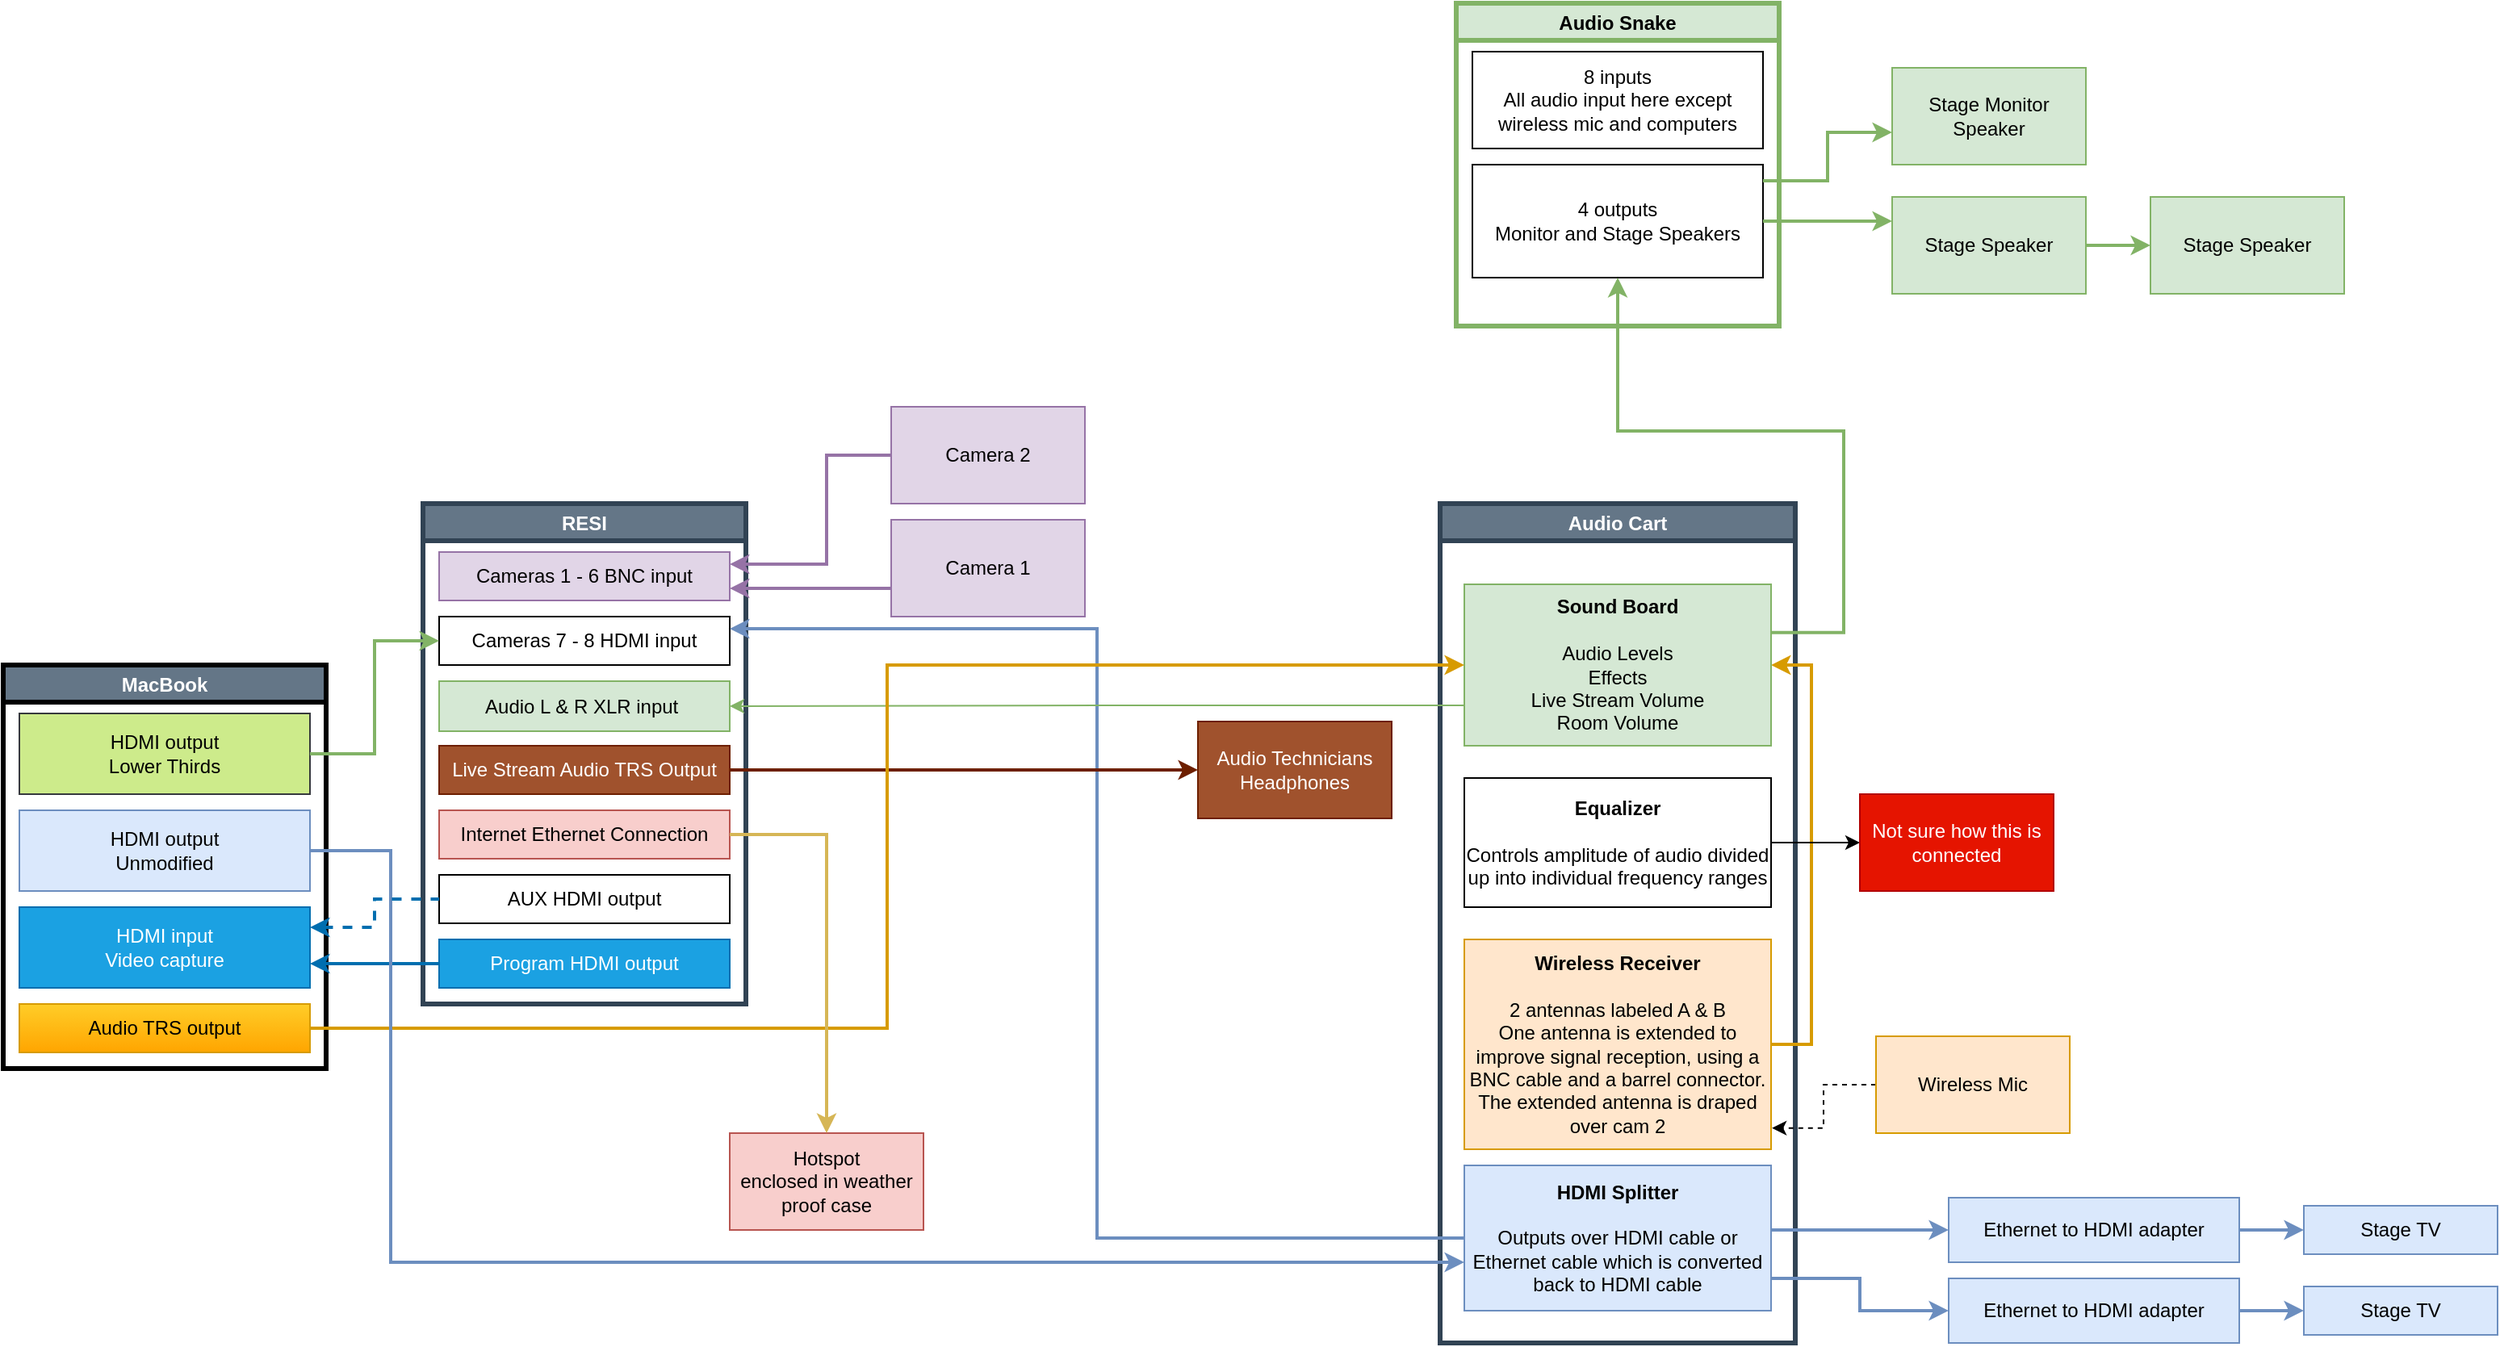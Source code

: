 <mxfile version="18.0.4" type="device"><diagram id="jJKZmMWyGdl1GitaUz35" name="Page-1"><mxGraphModel dx="1385" dy="1781" grid="1" gridSize="10" guides="1" tooltips="1" connect="1" arrows="1" fold="1" page="1" pageScale="1" pageWidth="850" pageHeight="1100" math="0" shadow="0"><root><mxCell id="0"/><mxCell id="1" parent="0"/><mxCell id="P2CL__3qwl_bRQR7WeHV-2" value="Audio Cart" style="swimlane;fillColor=#647687;fontColor=#ffffff;strokeColor=#314354;strokeWidth=3;" parent="1" vertex="1"><mxGeometry x="1020" y="520" width="220" height="520" as="geometry"/></mxCell><mxCell id="P2CL__3qwl_bRQR7WeHV-1" value="&lt;b&gt;Equalizer&lt;br&gt;&lt;/b&gt;&lt;br&gt;Controls amplitude of audio divided up into individual frequency ranges" style="rounded=0;whiteSpace=wrap;html=1;" parent="P2CL__3qwl_bRQR7WeHV-2" vertex="1"><mxGeometry x="15" y="170" width="190" height="80" as="geometry"/></mxCell><mxCell id="P2CL__3qwl_bRQR7WeHV-33" style="edgeStyle=orthogonalEdgeStyle;rounded=0;orthogonalLoop=1;jettySize=auto;html=1;startArrow=none;startFill=0;entryX=1;entryY=0.5;entryDx=0;entryDy=0;exitX=1;exitY=0.5;exitDx=0;exitDy=0;fillColor=#ffe6cc;strokeColor=#d79b00;strokeWidth=2;" parent="P2CL__3qwl_bRQR7WeHV-2" source="P2CL__3qwl_bRQR7WeHV-5" target="P2CL__3qwl_bRQR7WeHV-17" edge="1"><mxGeometry relative="1" as="geometry"><Array as="points"><mxPoint x="230" y="335"/><mxPoint x="230" y="100"/></Array></mxGeometry></mxCell><mxCell id="P2CL__3qwl_bRQR7WeHV-5" value="&lt;b&gt;Wireless Receiver&lt;br&gt;&lt;/b&gt;&lt;br&gt;2 antennas labeled A &amp;amp; B&lt;br&gt;One antenna is extended to improve signal reception, using a BNC cable and a barrel connector. &lt;br&gt;The extended antenna is draped over cam 2" style="rounded=0;whiteSpace=wrap;html=1;fillColor=#ffe6cc;strokeColor=#d79b00;" parent="P2CL__3qwl_bRQR7WeHV-2" vertex="1"><mxGeometry x="15" y="270" width="190" height="130" as="geometry"/></mxCell><mxCell id="P2CL__3qwl_bRQR7WeHV-4" value="&lt;b&gt;HDMI Splitter&lt;/b&gt;&lt;br&gt;&lt;br&gt;Outputs over HDMI cable or Ethernet cable which is converted back to HDMI cable" style="rounded=0;whiteSpace=wrap;html=1;fillColor=#dae8fc;strokeColor=#6c8ebf;" parent="P2CL__3qwl_bRQR7WeHV-2" vertex="1"><mxGeometry x="15" y="410" width="190" height="90" as="geometry"/></mxCell><mxCell id="P2CL__3qwl_bRQR7WeHV-17" value="&lt;b&gt;Sound Board&lt;/b&gt;&lt;br&gt;&lt;br&gt;Audio Levels&lt;br&gt;Effects&lt;br&gt;Live Stream Volume&lt;br&gt;Room Volume" style="rounded=0;whiteSpace=wrap;html=1;fillColor=#d5e8d4;strokeColor=#82b366;" parent="P2CL__3qwl_bRQR7WeHV-2" vertex="1"><mxGeometry x="15" y="50" width="190" height="100" as="geometry"/></mxCell><mxCell id="P2CL__3qwl_bRQR7WeHV-19" style="edgeStyle=orthogonalEdgeStyle;rounded=0;orthogonalLoop=1;jettySize=auto;html=1;startArrow=none;startFill=0;" parent="1" source="P2CL__3qwl_bRQR7WeHV-1" target="P2CL__3qwl_bRQR7WeHV-20" edge="1"><mxGeometry relative="1" as="geometry"><mxPoint x="1240.0" y="730" as="targetPoint"/></mxGeometry></mxCell><mxCell id="P2CL__3qwl_bRQR7WeHV-20" value="Not sure how this is connected" style="rounded=0;whiteSpace=wrap;html=1;fillColor=#e51400;strokeColor=#B20000;fontColor=#ffffff;" parent="1" vertex="1"><mxGeometry x="1280.0" y="700" width="120" height="60" as="geometry"/></mxCell><mxCell id="P2CL__3qwl_bRQR7WeHV-23" value="RESI" style="swimlane;fillColor=#647687;fontColor=#ffffff;strokeColor=#314354;strokeWidth=3;" parent="1" vertex="1"><mxGeometry x="390" y="520" width="200" height="310" as="geometry"/></mxCell><mxCell id="P2CL__3qwl_bRQR7WeHV-25" value="Live Stream Audio TRS Output" style="rounded=0;whiteSpace=wrap;html=1;fillColor=#a0522d;strokeColor=#6D1F00;fontColor=#ffffff;" parent="P2CL__3qwl_bRQR7WeHV-23" vertex="1"><mxGeometry x="10" y="150" width="180" height="30" as="geometry"/></mxCell><mxCell id="P2CL__3qwl_bRQR7WeHV-27" value="Cameras 1 - 6 BNC input" style="rounded=0;whiteSpace=wrap;html=1;fillColor=#e1d5e7;strokeColor=#9673a6;" parent="P2CL__3qwl_bRQR7WeHV-23" vertex="1"><mxGeometry x="10" y="30" width="180" height="30" as="geometry"/></mxCell><mxCell id="P2CL__3qwl_bRQR7WeHV-28" value="Audio L &amp;amp; R XLR input&amp;nbsp;" style="rounded=0;whiteSpace=wrap;html=1;fillColor=#d5e8d4;strokeColor=#82b366;" parent="P2CL__3qwl_bRQR7WeHV-23" vertex="1"><mxGeometry x="10" y="110" width="180" height="31" as="geometry"/></mxCell><mxCell id="P2CL__3qwl_bRQR7WeHV-29" value="Cameras 7 - 8 HDMI input" style="rounded=0;whiteSpace=wrap;html=1;" parent="P2CL__3qwl_bRQR7WeHV-23" vertex="1"><mxGeometry x="10" y="70" width="180" height="30" as="geometry"/></mxCell><mxCell id="P2CL__3qwl_bRQR7WeHV-30" value="Internet Ethernet Connection" style="rounded=0;whiteSpace=wrap;html=1;fillColor=#f8cecc;strokeColor=#b85450;" parent="P2CL__3qwl_bRQR7WeHV-23" vertex="1"><mxGeometry x="10" y="190" width="180" height="30" as="geometry"/></mxCell><mxCell id="P2CL__3qwl_bRQR7WeHV-31" value="AUX HDMI output" style="rounded=0;whiteSpace=wrap;html=1;" parent="P2CL__3qwl_bRQR7WeHV-23" vertex="1"><mxGeometry x="10" y="230" width="180" height="30" as="geometry"/></mxCell><mxCell id="P2CL__3qwl_bRQR7WeHV-32" value="Program HDMI output" style="rounded=0;whiteSpace=wrap;html=1;fillColor=#1ba1e2;strokeColor=#006EAF;fontColor=#ffffff;" parent="P2CL__3qwl_bRQR7WeHV-23" vertex="1"><mxGeometry x="10" y="270" width="180" height="30" as="geometry"/></mxCell><mxCell id="P2CL__3qwl_bRQR7WeHV-24" value="MacBook" style="swimlane;fillColor=#647687;fontColor=#ffffff;strokeColor=default;strokeWidth=3;perimeterSpacing=0;" parent="1" vertex="1"><mxGeometry x="130" y="620" width="200" height="250" as="geometry"/></mxCell><mxCell id="P2CL__3qwl_bRQR7WeHV-39" value="HDMI output&lt;br&gt;Lower Thirds" style="rounded=0;whiteSpace=wrap;html=1;fillColor=#cdeb8b;strokeColor=#36393d;" parent="P2CL__3qwl_bRQR7WeHV-24" vertex="1"><mxGeometry x="10" y="30" width="180" height="50" as="geometry"/></mxCell><mxCell id="P2CL__3qwl_bRQR7WeHV-42" value="Audio TRS output" style="rounded=0;whiteSpace=wrap;html=1;fillColor=#ffcd28;gradientColor=#ffa500;strokeColor=#d79b00;" parent="P2CL__3qwl_bRQR7WeHV-24" vertex="1"><mxGeometry x="10" y="210" width="180" height="30" as="geometry"/></mxCell><mxCell id="P2CL__3qwl_bRQR7WeHV-41" value="HDMI input&lt;br&gt;Video capture" style="rounded=0;whiteSpace=wrap;html=1;fillColor=#1ba1e2;strokeColor=#006EAF;fontColor=#ffffff;" parent="P2CL__3qwl_bRQR7WeHV-24" vertex="1"><mxGeometry x="10" y="150" width="180" height="50" as="geometry"/></mxCell><mxCell id="P2CL__3qwl_bRQR7WeHV-40" value="HDMI output&lt;br&gt;Unmodified" style="rounded=0;whiteSpace=wrap;html=1;strokeColor=#6c8ebf;fillColor=#dae8fc;" parent="P2CL__3qwl_bRQR7WeHV-24" vertex="1"><mxGeometry x="10" y="90" width="180" height="50" as="geometry"/></mxCell><mxCell id="P2CL__3qwl_bRQR7WeHV-44" value="Stage TV" style="rounded=0;whiteSpace=wrap;html=1;fillColor=#dae8fc;strokeColor=#6c8ebf;" parent="1" vertex="1"><mxGeometry x="1555" y="955" width="120" height="30" as="geometry"/></mxCell><mxCell id="P2CL__3qwl_bRQR7WeHV-46" style="edgeStyle=orthogonalEdgeStyle;rounded=0;orthogonalLoop=1;jettySize=auto;html=1;entryX=0;entryY=0.5;entryDx=0;entryDy=0;startArrow=none;startFill=0;fillColor=#d5e8d4;strokeColor=#82b366;strokeWidth=2;" parent="1" source="P2CL__3qwl_bRQR7WeHV-39" target="P2CL__3qwl_bRQR7WeHV-29" edge="1"><mxGeometry relative="1" as="geometry"><mxPoint x="330" y="720" as="sourcePoint"/></mxGeometry></mxCell><mxCell id="P2CL__3qwl_bRQR7WeHV-48" style="edgeStyle=orthogonalEdgeStyle;rounded=0;orthogonalLoop=1;jettySize=auto;html=1;entryX=1;entryY=0.25;entryDx=0;entryDy=0;startArrow=none;startFill=0;strokeColor=#6c8ebf;fillColor=#dae8fc;strokeWidth=2;" parent="1" source="P2CL__3qwl_bRQR7WeHV-4" target="P2CL__3qwl_bRQR7WeHV-29" edge="1"><mxGeometry relative="1" as="geometry"/></mxCell><mxCell id="P2CL__3qwl_bRQR7WeHV-49" style="edgeStyle=orthogonalEdgeStyle;rounded=0;orthogonalLoop=1;jettySize=auto;html=1;startArrow=none;startFill=0;strokeColor=#6c8ebf;fillColor=#dae8fc;strokeWidth=2;" parent="1" source="P2CL__3qwl_bRQR7WeHV-4" target="P2CL__3qwl_bRQR7WeHV-50" edge="1"><mxGeometry relative="1" as="geometry"><mxPoint x="1500" y="500.0" as="targetPoint"/><Array as="points"><mxPoint x="1250" y="970"/><mxPoint x="1250" y="970"/></Array></mxGeometry></mxCell><mxCell id="P2CL__3qwl_bRQR7WeHV-60" style="edgeStyle=orthogonalEdgeStyle;rounded=0;orthogonalLoop=1;jettySize=auto;html=1;startArrow=none;startFill=0;strokeColor=#6c8ebf;fillColor=#dae8fc;strokeWidth=2;" parent="1" source="P2CL__3qwl_bRQR7WeHV-50" target="P2CL__3qwl_bRQR7WeHV-44" edge="1"><mxGeometry relative="1" as="geometry"/></mxCell><mxCell id="P2CL__3qwl_bRQR7WeHV-50" value="Ethernet to HDMI adapter" style="rounded=0;whiteSpace=wrap;html=1;fillColor=#dae8fc;strokeColor=#6c8ebf;" parent="1" vertex="1"><mxGeometry x="1335" y="950" width="180" height="40" as="geometry"/></mxCell><mxCell id="P2CL__3qwl_bRQR7WeHV-56" value="Hotspot&lt;br&gt;enclosed in weather proof case" style="rounded=0;whiteSpace=wrap;html=1;fillColor=#f8cecc;strokeColor=#b85450;" parent="1" vertex="1"><mxGeometry x="580" y="910" width="120" height="60" as="geometry"/></mxCell><mxCell id="P2CL__3qwl_bRQR7WeHV-62" style="edgeStyle=orthogonalEdgeStyle;rounded=0;orthogonalLoop=1;jettySize=auto;html=1;entryX=1.003;entryY=0.899;entryDx=0;entryDy=0;startArrow=none;startFill=0;dashed=1;entryPerimeter=0;" parent="1" source="P2CL__3qwl_bRQR7WeHV-61" target="P2CL__3qwl_bRQR7WeHV-5" edge="1"><mxGeometry relative="1" as="geometry"/></mxCell><mxCell id="P2CL__3qwl_bRQR7WeHV-61" value="Wireless Mic" style="rounded=0;whiteSpace=wrap;html=1;fillColor=#ffe6cc;strokeColor=#d79b00;" parent="1" vertex="1"><mxGeometry x="1290" y="850" width="120" height="60" as="geometry"/></mxCell><mxCell id="P2CL__3qwl_bRQR7WeHV-66" style="edgeStyle=orthogonalEdgeStyle;rounded=0;orthogonalLoop=1;jettySize=auto;html=1;entryX=1;entryY=0.25;entryDx=0;entryDy=0;startArrow=none;startFill=0;strokeColor=#9673a6;fillColor=#e1d5e7;strokeWidth=2;" parent="1" source="P2CL__3qwl_bRQR7WeHV-63" target="P2CL__3qwl_bRQR7WeHV-27" edge="1"><mxGeometry relative="1" as="geometry"><Array as="points"><mxPoint x="640" y="490"/><mxPoint x="640" y="558"/></Array></mxGeometry></mxCell><mxCell id="P2CL__3qwl_bRQR7WeHV-63" value="Camera 2" style="rounded=0;whiteSpace=wrap;html=1;fillColor=#e1d5e7;strokeColor=#9673a6;" parent="1" vertex="1"><mxGeometry x="680" y="460" width="120" height="60" as="geometry"/></mxCell><mxCell id="P2CL__3qwl_bRQR7WeHV-78" style="edgeStyle=orthogonalEdgeStyle;rounded=0;orthogonalLoop=1;jettySize=auto;html=1;entryX=1;entryY=0.75;entryDx=0;entryDy=0;startArrow=none;startFill=0;strokeColor=#9673a6;strokeWidth=2;fillColor=#e1d5e7;" parent="1" source="P2CL__3qwl_bRQR7WeHV-64" target="P2CL__3qwl_bRQR7WeHV-27" edge="1"><mxGeometry relative="1" as="geometry"><Array as="points"><mxPoint x="630" y="573"/></Array></mxGeometry></mxCell><mxCell id="P2CL__3qwl_bRQR7WeHV-64" value="Camera 1" style="rounded=0;whiteSpace=wrap;html=1;fillColor=#e1d5e7;strokeColor=#9673a6;" parent="1" vertex="1"><mxGeometry x="680" y="530" width="120" height="60" as="geometry"/></mxCell><mxCell id="P2CL__3qwl_bRQR7WeHV-68" style="edgeStyle=orthogonalEdgeStyle;rounded=0;orthogonalLoop=1;jettySize=auto;html=1;exitX=0;exitY=0.75;exitDx=0;exitDy=0;startArrow=none;startFill=0;strokeColor=#82b366;fillColor=#d5e8d4;" parent="1" source="P2CL__3qwl_bRQR7WeHV-17" target="P2CL__3qwl_bRQR7WeHV-28" edge="1"><mxGeometry relative="1" as="geometry"/></mxCell><mxCell id="P2CL__3qwl_bRQR7WeHV-69" value="Audio Technicians Headphones" style="rounded=0;whiteSpace=wrap;html=1;strokeColor=#6D1F00;fillColor=#a0522d;fontColor=#ffffff;" parent="1" vertex="1"><mxGeometry x="870" y="655" width="120" height="60" as="geometry"/></mxCell><mxCell id="P2CL__3qwl_bRQR7WeHV-70" style="edgeStyle=orthogonalEdgeStyle;rounded=0;orthogonalLoop=1;jettySize=auto;html=1;startArrow=none;startFill=0;strokeColor=#6D1F00;fillColor=#a0522d;strokeWidth=2;" parent="1" source="P2CL__3qwl_bRQR7WeHV-25" target="P2CL__3qwl_bRQR7WeHV-69" edge="1"><mxGeometry relative="1" as="geometry"><mxPoint x="610" y="660" as="targetPoint"/></mxGeometry></mxCell><mxCell id="P2CL__3qwl_bRQR7WeHV-79" style="edgeStyle=orthogonalEdgeStyle;rounded=0;orthogonalLoop=1;jettySize=auto;html=1;startArrow=none;startFill=0;strokeColor=#d79b00;strokeWidth=2;fillColor=#ffcd28;gradientColor=#ffa500;entryX=0;entryY=0.5;entryDx=0;entryDy=0;" parent="1" source="P2CL__3qwl_bRQR7WeHV-42" target="P2CL__3qwl_bRQR7WeHV-17" edge="1"><mxGeometry relative="1" as="geometry"/></mxCell><mxCell id="P2CL__3qwl_bRQR7WeHV-80" style="edgeStyle=orthogonalEdgeStyle;rounded=0;orthogonalLoop=1;jettySize=auto;html=1;startArrow=none;startFill=0;strokeColor=#006EAF;strokeWidth=2;fillColor=#1ba1e2;" parent="1" source="P2CL__3qwl_bRQR7WeHV-32" target="P2CL__3qwl_bRQR7WeHV-41" edge="1"><mxGeometry relative="1" as="geometry"><Array as="points"><mxPoint x="340" y="805"/><mxPoint x="340" y="805"/></Array></mxGeometry></mxCell><mxCell id="P2CL__3qwl_bRQR7WeHV-81" style="edgeStyle=orthogonalEdgeStyle;rounded=0;orthogonalLoop=1;jettySize=auto;html=1;startArrow=none;startFill=0;strokeColor=#6c8ebf;strokeWidth=2;fillColor=#dae8fc;" parent="1" source="P2CL__3qwl_bRQR7WeHV-40" target="P2CL__3qwl_bRQR7WeHV-4" edge="1"><mxGeometry relative="1" as="geometry"><Array as="points"><mxPoint x="370" y="735"/><mxPoint x="370" y="990"/></Array></mxGeometry></mxCell><mxCell id="P2CL__3qwl_bRQR7WeHV-53" value="Ethernet to HDMI adapter" style="rounded=0;whiteSpace=wrap;html=1;fillColor=#dae8fc;strokeColor=#6c8ebf;" parent="1" vertex="1"><mxGeometry x="1335" y="1000" width="180" height="40" as="geometry"/></mxCell><mxCell id="P2CL__3qwl_bRQR7WeHV-54" style="edgeStyle=orthogonalEdgeStyle;rounded=0;orthogonalLoop=1;jettySize=auto;html=1;startArrow=none;startFill=0;strokeColor=#6c8ebf;fillColor=#dae8fc;strokeWidth=2;" parent="1" source="P2CL__3qwl_bRQR7WeHV-53" target="P2CL__3qwl_bRQR7WeHV-43" edge="1"><mxGeometry relative="1" as="geometry"><Array as="points"><mxPoint x="1605" y="1010"/><mxPoint x="1605" y="1010"/></Array></mxGeometry></mxCell><mxCell id="P2CL__3qwl_bRQR7WeHV-43" value="Stage TV" style="rounded=0;whiteSpace=wrap;html=1;fillColor=#dae8fc;strokeColor=#6c8ebf;" parent="1" vertex="1"><mxGeometry x="1555" y="1005" width="120" height="30" as="geometry"/></mxCell><mxCell id="P2CL__3qwl_bRQR7WeHV-37" value="Audio Snake" style="swimlane;fillColor=#d5e8d4;strokeColor=#82b366;strokeWidth=3;" parent="1" vertex="1"><mxGeometry x="1030" y="210" width="200" height="200" as="geometry"/></mxCell><mxCell id="P2CL__3qwl_bRQR7WeHV-38" value="8 inputs&lt;br&gt;All audio input here except wireless mic and computers" style="rounded=0;whiteSpace=wrap;html=1;" parent="P2CL__3qwl_bRQR7WeHV-37" vertex="1"><mxGeometry x="10" y="30" width="180" height="60" as="geometry"/></mxCell><mxCell id="P2CL__3qwl_bRQR7WeHV-45" value="&lt;span style=&quot;&quot;&gt;4 outputs&lt;/span&gt;&lt;br style=&quot;&quot;&gt;&lt;span style=&quot;&quot;&gt;Monitor and&amp;nbsp;Stage Speakers&lt;/span&gt;" style="rounded=0;whiteSpace=wrap;html=1;" parent="P2CL__3qwl_bRQR7WeHV-37" vertex="1"><mxGeometry x="10" y="100" width="180" height="70" as="geometry"/></mxCell><mxCell id="P2CL__3qwl_bRQR7WeHV-10" value="Stage Speaker" style="rounded=0;whiteSpace=wrap;html=1;fillColor=#d5e8d4;strokeColor=#82b366;" parent="1" vertex="1"><mxGeometry x="1460" y="330" width="120" height="60" as="geometry"/></mxCell><mxCell id="P2CL__3qwl_bRQR7WeHV-12" value="Stage Speaker" style="rounded=0;whiteSpace=wrap;html=1;fillColor=#d5e8d4;strokeColor=#82b366;" parent="1" vertex="1"><mxGeometry x="1300" y="330" width="120" height="60" as="geometry"/></mxCell><mxCell id="P2CL__3qwl_bRQR7WeHV-15" style="edgeStyle=orthogonalEdgeStyle;rounded=0;orthogonalLoop=1;jettySize=auto;html=1;startArrow=none;startFill=0;fillColor=#d5e8d4;strokeColor=#82b366;strokeWidth=2;" parent="1" source="P2CL__3qwl_bRQR7WeHV-12" target="P2CL__3qwl_bRQR7WeHV-10" edge="1"><mxGeometry relative="1" as="geometry"/></mxCell><mxCell id="P2CL__3qwl_bRQR7WeHV-11" value="Stage Monitor Speaker" style="rounded=0;whiteSpace=wrap;html=1;fillColor=#d5e8d4;strokeColor=#82b366;" parent="1" vertex="1"><mxGeometry x="1300" y="250" width="120" height="60" as="geometry"/></mxCell><mxCell id="P2CL__3qwl_bRQR7WeHV-82" style="edgeStyle=orthogonalEdgeStyle;rounded=0;orthogonalLoop=1;jettySize=auto;html=1;startArrow=none;startFill=0;strokeColor=#82b366;strokeWidth=2;fillColor=#d5e8d4;exitX=0.998;exitY=0.299;exitDx=0;exitDy=0;exitPerimeter=0;" parent="1" source="P2CL__3qwl_bRQR7WeHV-17" target="P2CL__3qwl_bRQR7WeHV-45" edge="1"><mxGeometry relative="1" as="geometry"><Array as="points"><mxPoint x="1270" y="600"/><mxPoint x="1270" y="475"/><mxPoint x="1130" y="475"/></Array></mxGeometry></mxCell><mxCell id="P2CL__3qwl_bRQR7WeHV-83" style="edgeStyle=orthogonalEdgeStyle;rounded=0;orthogonalLoop=1;jettySize=auto;html=1;startArrow=none;startFill=0;strokeColor=#82b366;strokeWidth=2;fillColor=#d5e8d4;" parent="1" source="P2CL__3qwl_bRQR7WeHV-45" edge="1"><mxGeometry relative="1" as="geometry"><mxPoint x="1300" y="345" as="targetPoint"/><Array as="points"><mxPoint x="1300" y="345"/></Array></mxGeometry></mxCell><mxCell id="P2CL__3qwl_bRQR7WeHV-84" style="edgeStyle=orthogonalEdgeStyle;rounded=0;orthogonalLoop=1;jettySize=auto;html=1;startArrow=none;startFill=0;strokeColor=#82b366;strokeWidth=2;fillColor=#d5e8d4;" parent="1" source="P2CL__3qwl_bRQR7WeHV-45" target="P2CL__3qwl_bRQR7WeHV-11" edge="1"><mxGeometry relative="1" as="geometry"><Array as="points"><mxPoint x="1260" y="320"/><mxPoint x="1260" y="290"/></Array></mxGeometry></mxCell><mxCell id="P2CL__3qwl_bRQR7WeHV-86" style="edgeStyle=orthogonalEdgeStyle;rounded=0;orthogonalLoop=1;jettySize=auto;html=1;startArrow=none;startFill=0;strokeColor=#6c8ebf;strokeWidth=2;fillColor=#dae8fc;" parent="1" source="P2CL__3qwl_bRQR7WeHV-4" target="P2CL__3qwl_bRQR7WeHV-53" edge="1"><mxGeometry relative="1" as="geometry"><Array as="points"><mxPoint x="1280" y="1000"/><mxPoint x="1280" y="1020"/></Array></mxGeometry></mxCell><mxCell id="P2CL__3qwl_bRQR7WeHV-87" style="edgeStyle=orthogonalEdgeStyle;rounded=0;orthogonalLoop=1;jettySize=auto;html=1;startArrow=none;startFill=0;strokeColor=#d6b656;strokeWidth=2;fillColor=#fff2cc;" parent="1" source="P2CL__3qwl_bRQR7WeHV-30" target="P2CL__3qwl_bRQR7WeHV-56" edge="1"><mxGeometry relative="1" as="geometry"><Array as="points"><mxPoint x="640" y="725"/></Array></mxGeometry></mxCell><mxCell id="VFEWS1U4iU-I7JS8SgH2-2" value="" style="endArrow=none;html=1;strokeWidth=2;rounded=0;exitX=1;exitY=0.25;exitDx=0;exitDy=0;entryX=0;entryY=0.5;entryDx=0;entryDy=0;edgeStyle=orthogonalEdgeStyle;dashed=1;startArrow=classic;startFill=1;strokeColor=#006EAF;" edge="1" parent="1" source="P2CL__3qwl_bRQR7WeHV-41" target="P2CL__3qwl_bRQR7WeHV-31"><mxGeometry width="50" height="50" relative="1" as="geometry"><mxPoint x="680" y="930" as="sourcePoint"/><mxPoint x="730" y="880" as="targetPoint"/></mxGeometry></mxCell></root></mxGraphModel></diagram></mxfile>